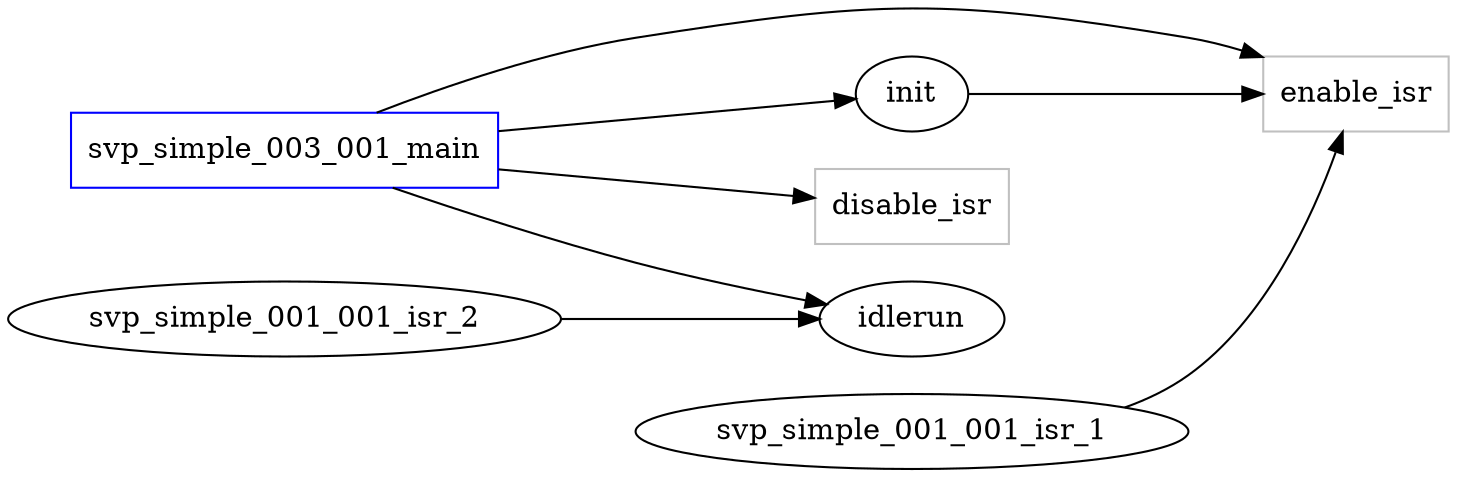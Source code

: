 digraph functioncalls {
rankdir=LR;

svp_simple_003_001_main [shape="box", color=blue];
enable_isr [label="enable_isr", shape="box", color=grey];
init -> enable_isr;
svp_simple_001_001_isr_1 -> enable_isr;
idlerun [label="idlerun", ];
svp_simple_001_001_isr_2 -> idlerun;
init [label="init", ];
svp_simple_003_001_main -> init;
svp_simple_003_001_main -> idlerun;
disable_isr [label="disable_isr", shape="box", color=grey];
svp_simple_003_001_main -> disable_isr;
svp_simple_003_001_main -> enable_isr;
}
